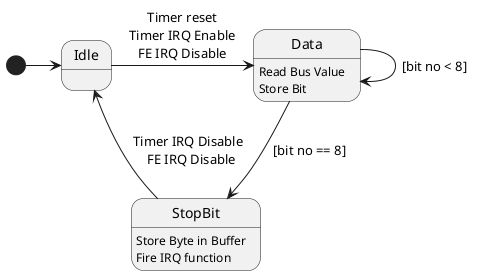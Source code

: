 @startuml

[*] -right-> Idle
Idle -right-> Data: Timer reset\nTimer IRQ Enable\nFE IRQ Disable
Data --> Data : [bit no < 8]
Data -down-> StopBit : [bit no == 8]
StopBit --> Idle: Timer IRQ Disable \n FE IRQ Disable

Data: Read Bus Value
Data: Store Bit

StopBit: Store Byte in Buffer
StopBit: Fire IRQ function

